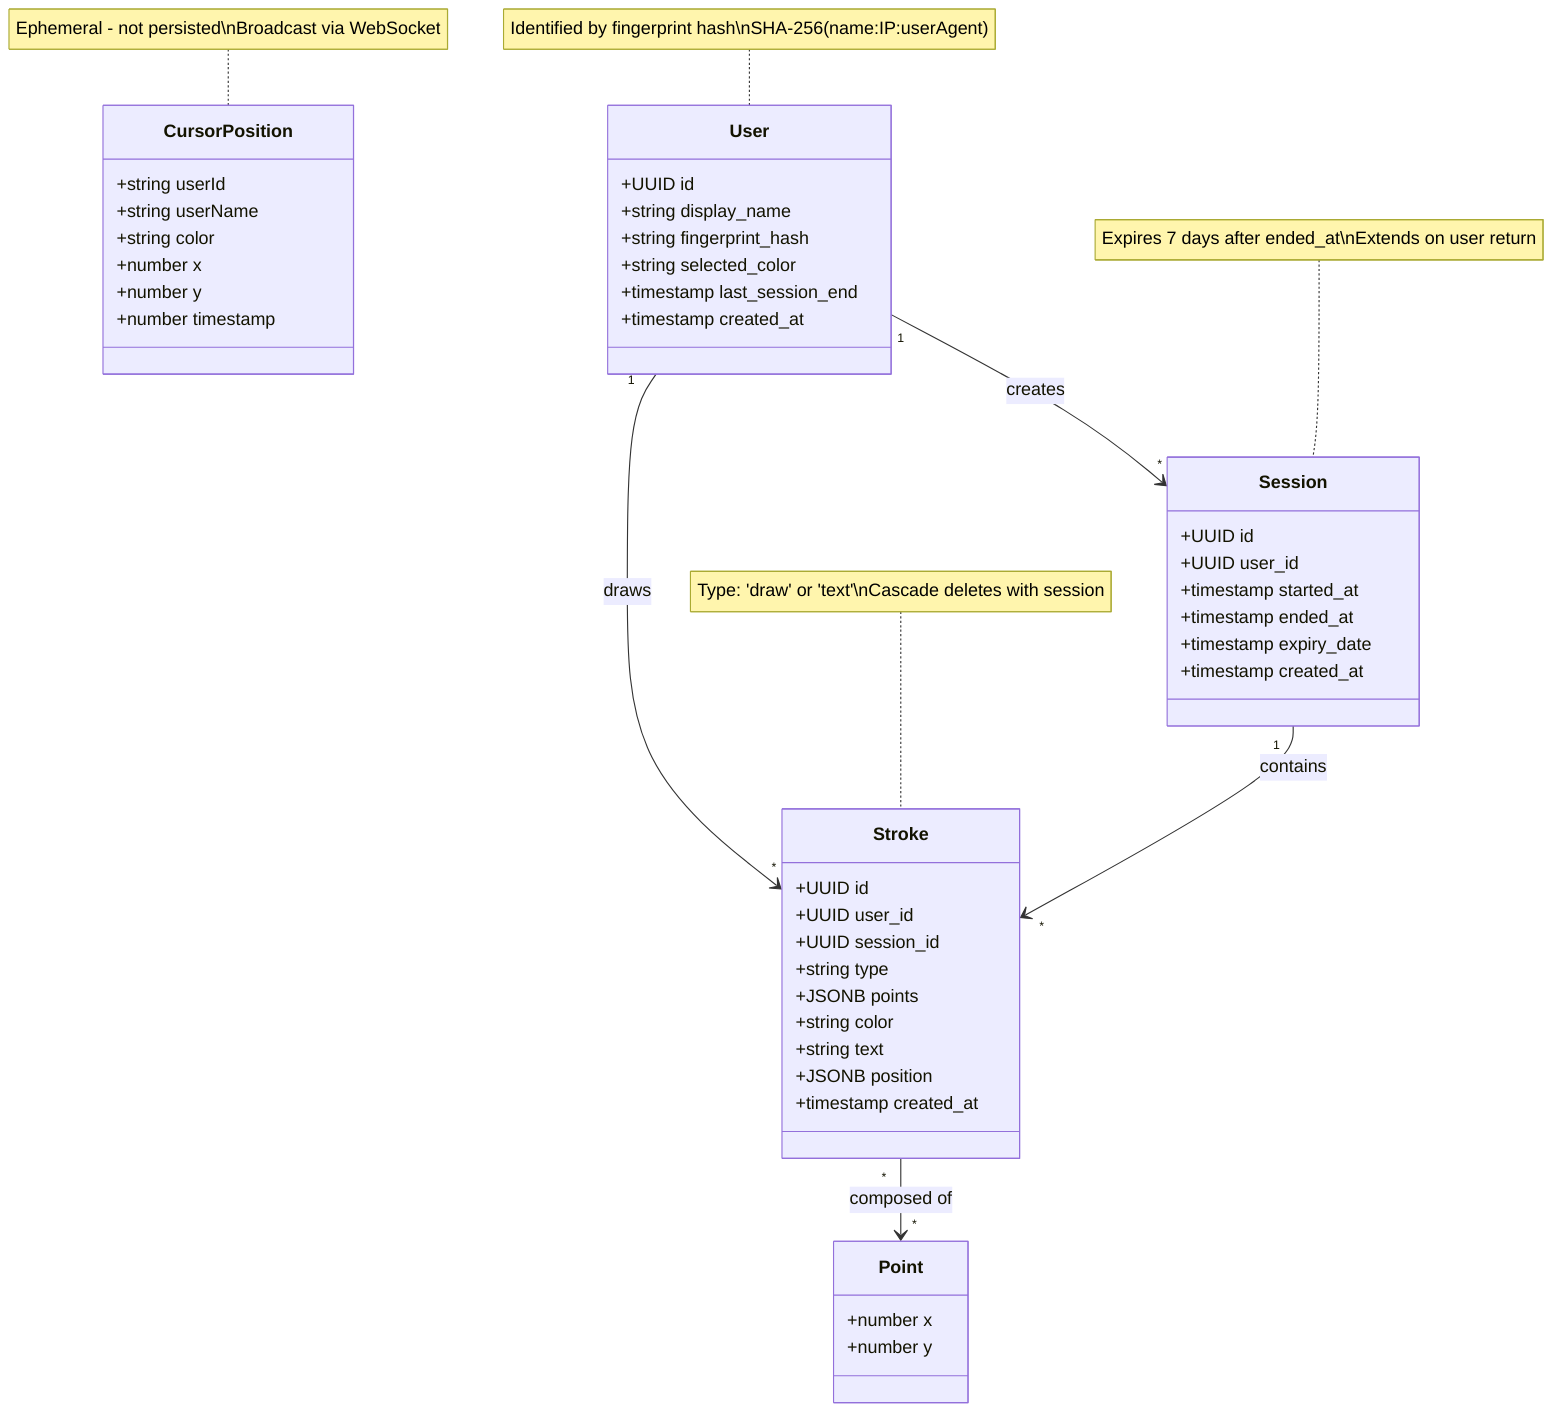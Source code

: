 classDiagram
    class User {
        +UUID id
        +string display_name
        +string fingerprint_hash
        +string selected_color
        +timestamp last_session_end
        +timestamp created_at
    }
    
    class Session {
        +UUID id
        +UUID user_id
        +timestamp started_at
        +timestamp ended_at
        +timestamp expiry_date
        +timestamp created_at
    }
    
    class Stroke {
        +UUID id
        +UUID user_id
        +UUID session_id
        +string type
        +JSONB points
        +string color
        +string text
        +JSONB position
        +timestamp created_at
    }
    
    class Point {
        +number x
        +number y
    }
    
    class CursorPosition {
        +string userId
        +string userName
        +string color
        +number x
        +number y
        +number timestamp
    }
    
    User "1" --> "*" Session : creates
    User "1" --> "*" Stroke : draws
    Session "1" --> "*" Stroke : contains
    Stroke "*" --> "*" Point : composed of
    
    note for User "Identified by fingerprint hash\nSHA-256(name:IP:userAgent)"
    note for Session "Expires 7 days after ended_at\nExtends on user return"
    note for Stroke "Type: 'draw' or 'text'\nCascade deletes with session"
    note for CursorPosition "Ephemeral - not persisted\nBroadcast via WebSocket"